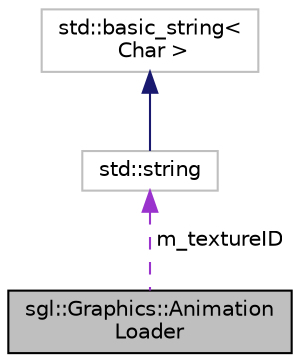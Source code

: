 digraph "sgl::Graphics::AnimationLoader"
{
 // INTERACTIVE_SVG=YES
 // LATEX_PDF_SIZE
  edge [fontname="Helvetica",fontsize="10",labelfontname="Helvetica",labelfontsize="10"];
  node [fontname="Helvetica",fontsize="10",shape=record];
  Node1 [label="sgl::Graphics::Animation\lLoader",height=0.2,width=0.4,color="black", fillcolor="grey75", style="filled", fontcolor="black",tooltip="Load an animated sprite and its animation from a TOML configuration file."];
  Node2 -> Node1 [dir="back",color="darkorchid3",fontsize="10",style="dashed",label=" m_textureID" ,fontname="Helvetica"];
  Node2 [label="std::string",height=0.2,width=0.4,color="grey75", fillcolor="white", style="filled",tooltip=" "];
  Node3 -> Node2 [dir="back",color="midnightblue",fontsize="10",style="solid",fontname="Helvetica"];
  Node3 [label="std::basic_string\<\l Char \>",height=0.2,width=0.4,color="grey75", fillcolor="white", style="filled",tooltip=" "];
}
